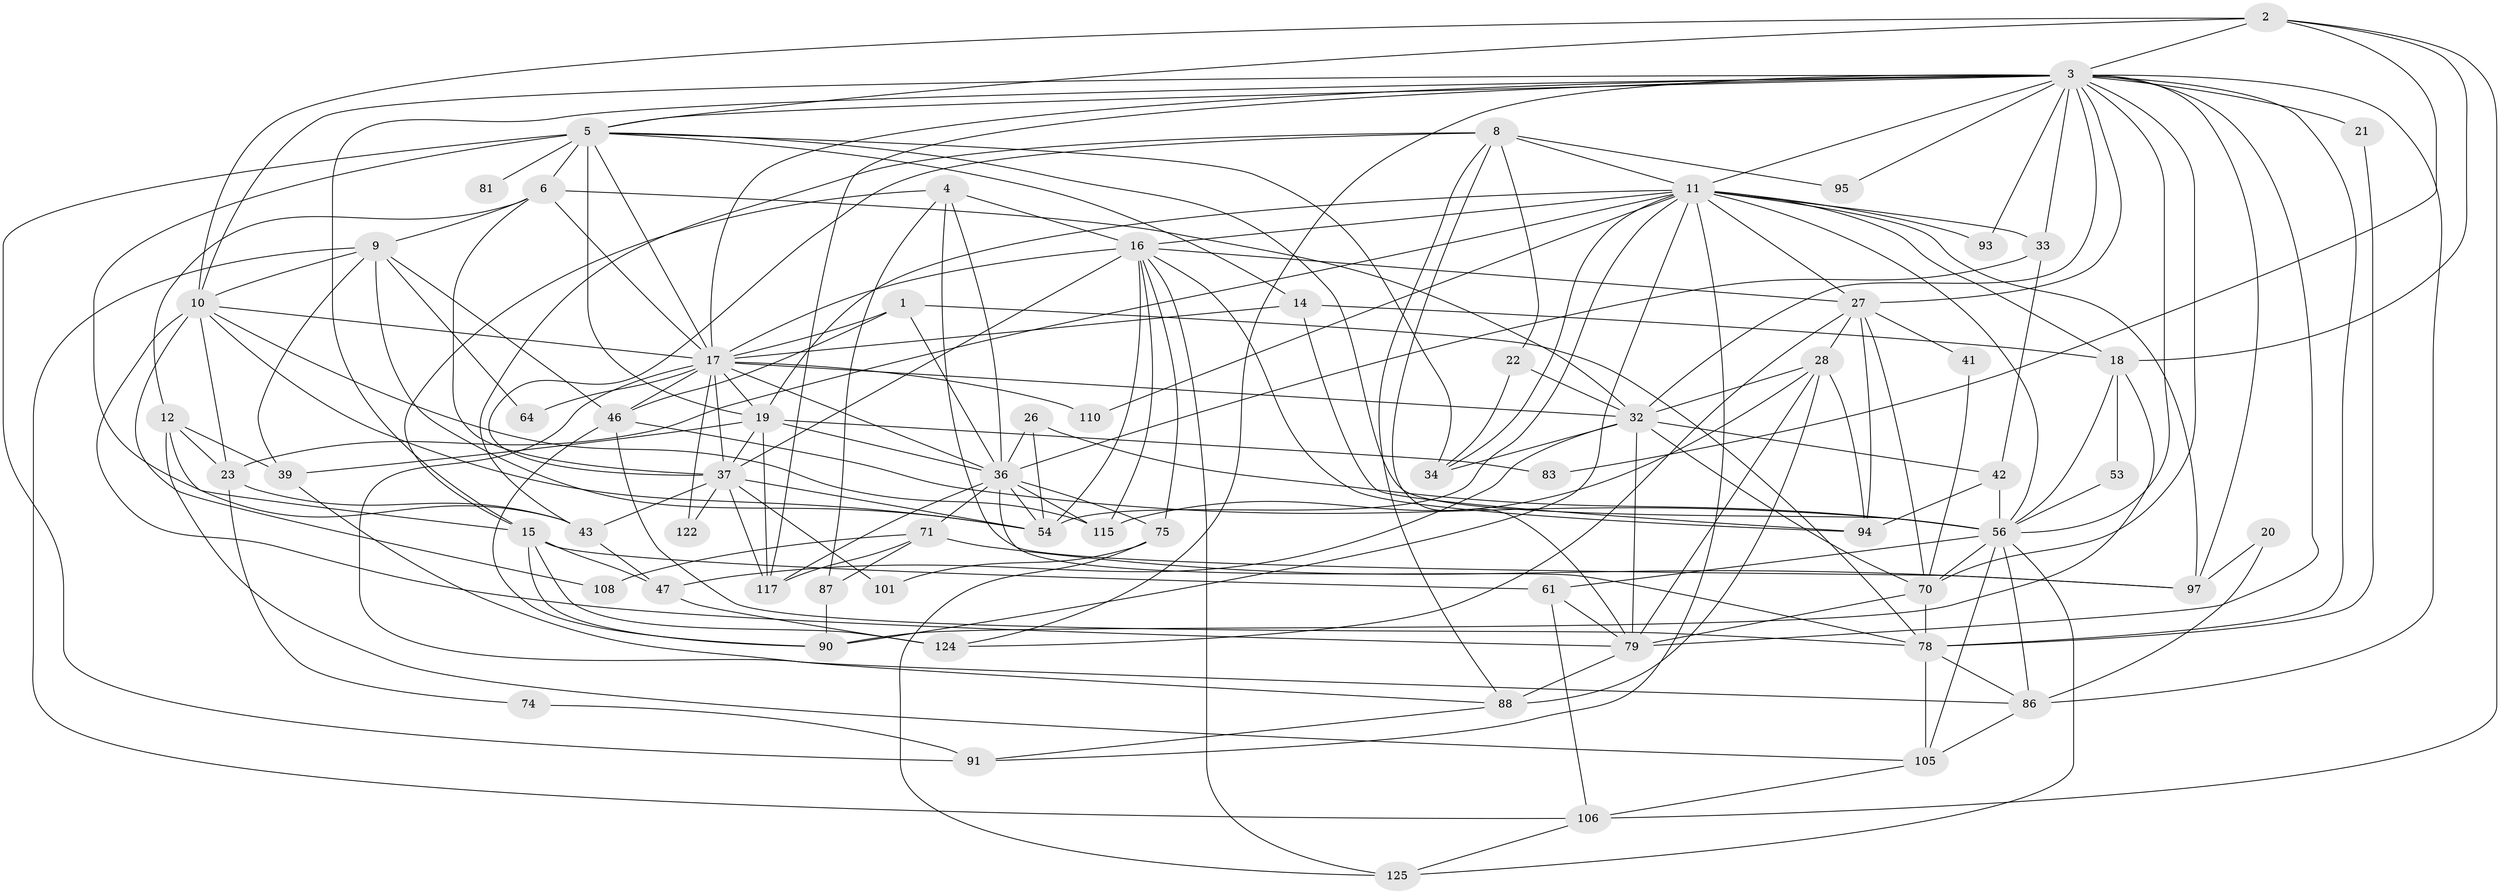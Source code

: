// original degree distribution, {5: 0.2074074074074074, 3: 0.17037037037037037, 6: 0.08148148148148149, 2: 0.18518518518518517, 8: 0.014814814814814815, 4: 0.3037037037037037, 7: 0.037037037037037035}
// Generated by graph-tools (version 1.1) at 2025/15/03/09/25 04:15:04]
// undirected, 67 vertices, 189 edges
graph export_dot {
graph [start="1"]
  node [color=gray90,style=filled];
  1;
  2 [super="+123"];
  3 [super="+99+24+7"];
  4 [super="+85"];
  5 [super="+40"];
  6 [super="+25+55"];
  8 [super="+107"];
  9 [super="+103+31"];
  10 [super="+116+62"];
  11 [super="+35+45+13"];
  12 [super="+63"];
  14;
  15 [super="+38"];
  16 [super="+58"];
  17 [super="+130+102+51+134"];
  18 [super="+126"];
  19 [super="+92"];
  20;
  21;
  22;
  23;
  26;
  27 [super="+48+72"];
  28 [super="+113"];
  32 [super="+68"];
  33;
  34 [super="+131"];
  36 [super="+104+50"];
  37 [super="+52+73"];
  39;
  41;
  42;
  43 [super="+135"];
  46 [super="+49"];
  47;
  53;
  54 [super="+84+57"];
  56 [super="+59+67"];
  61;
  64;
  70 [super="+82"];
  71 [super="+89"];
  74;
  75;
  78 [super="+129"];
  79 [super="+133"];
  81;
  83;
  86 [super="+112"];
  87;
  88;
  90 [super="+96"];
  91 [super="+114"];
  93;
  94;
  95;
  97 [super="+98+100"];
  101;
  105 [super="+127"];
  106;
  108;
  110;
  115;
  117;
  122;
  124 [super="+128"];
  125;
  1 -- 78;
  1 -- 46;
  1 -- 17 [weight=2];
  1 -- 36;
  2 -- 18;
  2 -- 83;
  2 -- 106;
  2 -- 5;
  2 -- 10;
  2 -- 3;
  3 -- 95;
  3 -- 17;
  3 -- 86;
  3 -- 33;
  3 -- 5;
  3 -- 10;
  3 -- 124;
  3 -- 78;
  3 -- 21;
  3 -- 70;
  3 -- 56;
  3 -- 11;
  3 -- 93 [weight=2];
  3 -- 79;
  3 -- 32;
  3 -- 97;
  3 -- 15;
  3 -- 117;
  3 -- 27 [weight=2];
  4 -- 87;
  4 -- 16;
  4 -- 36;
  4 -- 15;
  4 -- 97;
  5 -- 14;
  5 -- 81 [weight=2];
  5 -- 91 [weight=2];
  5 -- 34;
  5 -- 19;
  5 -- 56;
  5 -- 17;
  5 -- 43;
  5 -- 6;
  6 -- 32;
  6 -- 17 [weight=2];
  6 -- 12;
  6 -- 9;
  6 -- 37;
  8 -- 43;
  8 -- 37;
  8 -- 22;
  8 -- 88;
  8 -- 11;
  8 -- 95;
  8 -- 79;
  9 -- 54;
  9 -- 10;
  9 -- 46;
  9 -- 39;
  9 -- 64;
  9 -- 106;
  10 -- 23;
  10 -- 108;
  10 -- 115;
  10 -- 54;
  10 -- 79;
  10 -- 17;
  11 -- 33;
  11 -- 16;
  11 -- 27 [weight=2];
  11 -- 54 [weight=2];
  11 -- 34;
  11 -- 91;
  11 -- 18;
  11 -- 19;
  11 -- 23;
  11 -- 56;
  11 -- 97;
  11 -- 93;
  11 -- 110;
  11 -- 90;
  12 -- 15;
  12 -- 105;
  12 -- 39;
  12 -- 23;
  14 -- 94;
  14 -- 18;
  14 -- 17;
  15 -- 47;
  15 -- 124 [weight=2];
  15 -- 61;
  15 -- 90;
  16 -- 115;
  16 -- 94;
  16 -- 17;
  16 -- 75;
  16 -- 125;
  16 -- 27;
  16 -- 54;
  16 -- 37;
  17 -- 110;
  17 -- 46;
  17 -- 64;
  17 -- 122;
  17 -- 88;
  17 -- 32;
  17 -- 36;
  17 -- 19;
  17 -- 37;
  18 -- 56;
  18 -- 90;
  18 -- 53;
  19 -- 39;
  19 -- 117;
  19 -- 83;
  19 -- 36;
  19 -- 37;
  20 -- 86;
  20 -- 97;
  21 -- 78;
  22 -- 34;
  22 -- 32;
  23 -- 43;
  23 -- 74;
  26 -- 36;
  26 -- 54;
  26 -- 56;
  27 -- 70;
  27 -- 41;
  27 -- 94;
  27 -- 124;
  27 -- 28;
  28 -- 32;
  28 -- 88;
  28 -- 115;
  28 -- 94;
  28 -- 79;
  32 -- 34;
  32 -- 70;
  32 -- 42;
  32 -- 79;
  32 -- 47;
  33 -- 42;
  33 -- 36;
  36 -- 75;
  36 -- 115;
  36 -- 117;
  36 -- 54;
  36 -- 78;
  36 -- 71;
  37 -- 43;
  37 -- 101;
  37 -- 54;
  37 -- 122;
  37 -- 117;
  39 -- 86;
  41 -- 70;
  42 -- 94;
  42 -- 56;
  43 -- 47;
  46 -- 78;
  46 -- 90;
  46 -- 56;
  47 -- 124;
  53 -- 56;
  56 -- 86;
  56 -- 125;
  56 -- 70;
  56 -- 105;
  56 -- 61;
  61 -- 106;
  61 -- 79;
  70 -- 78 [weight=2];
  70 -- 79;
  71 -- 108;
  71 -- 117;
  71 -- 87;
  71 -- 97;
  74 -- 91;
  75 -- 125;
  75 -- 101;
  78 -- 86;
  78 -- 105;
  79 -- 88;
  86 -- 105;
  87 -- 90;
  88 -- 91;
  105 -- 106;
  106 -- 125;
}
